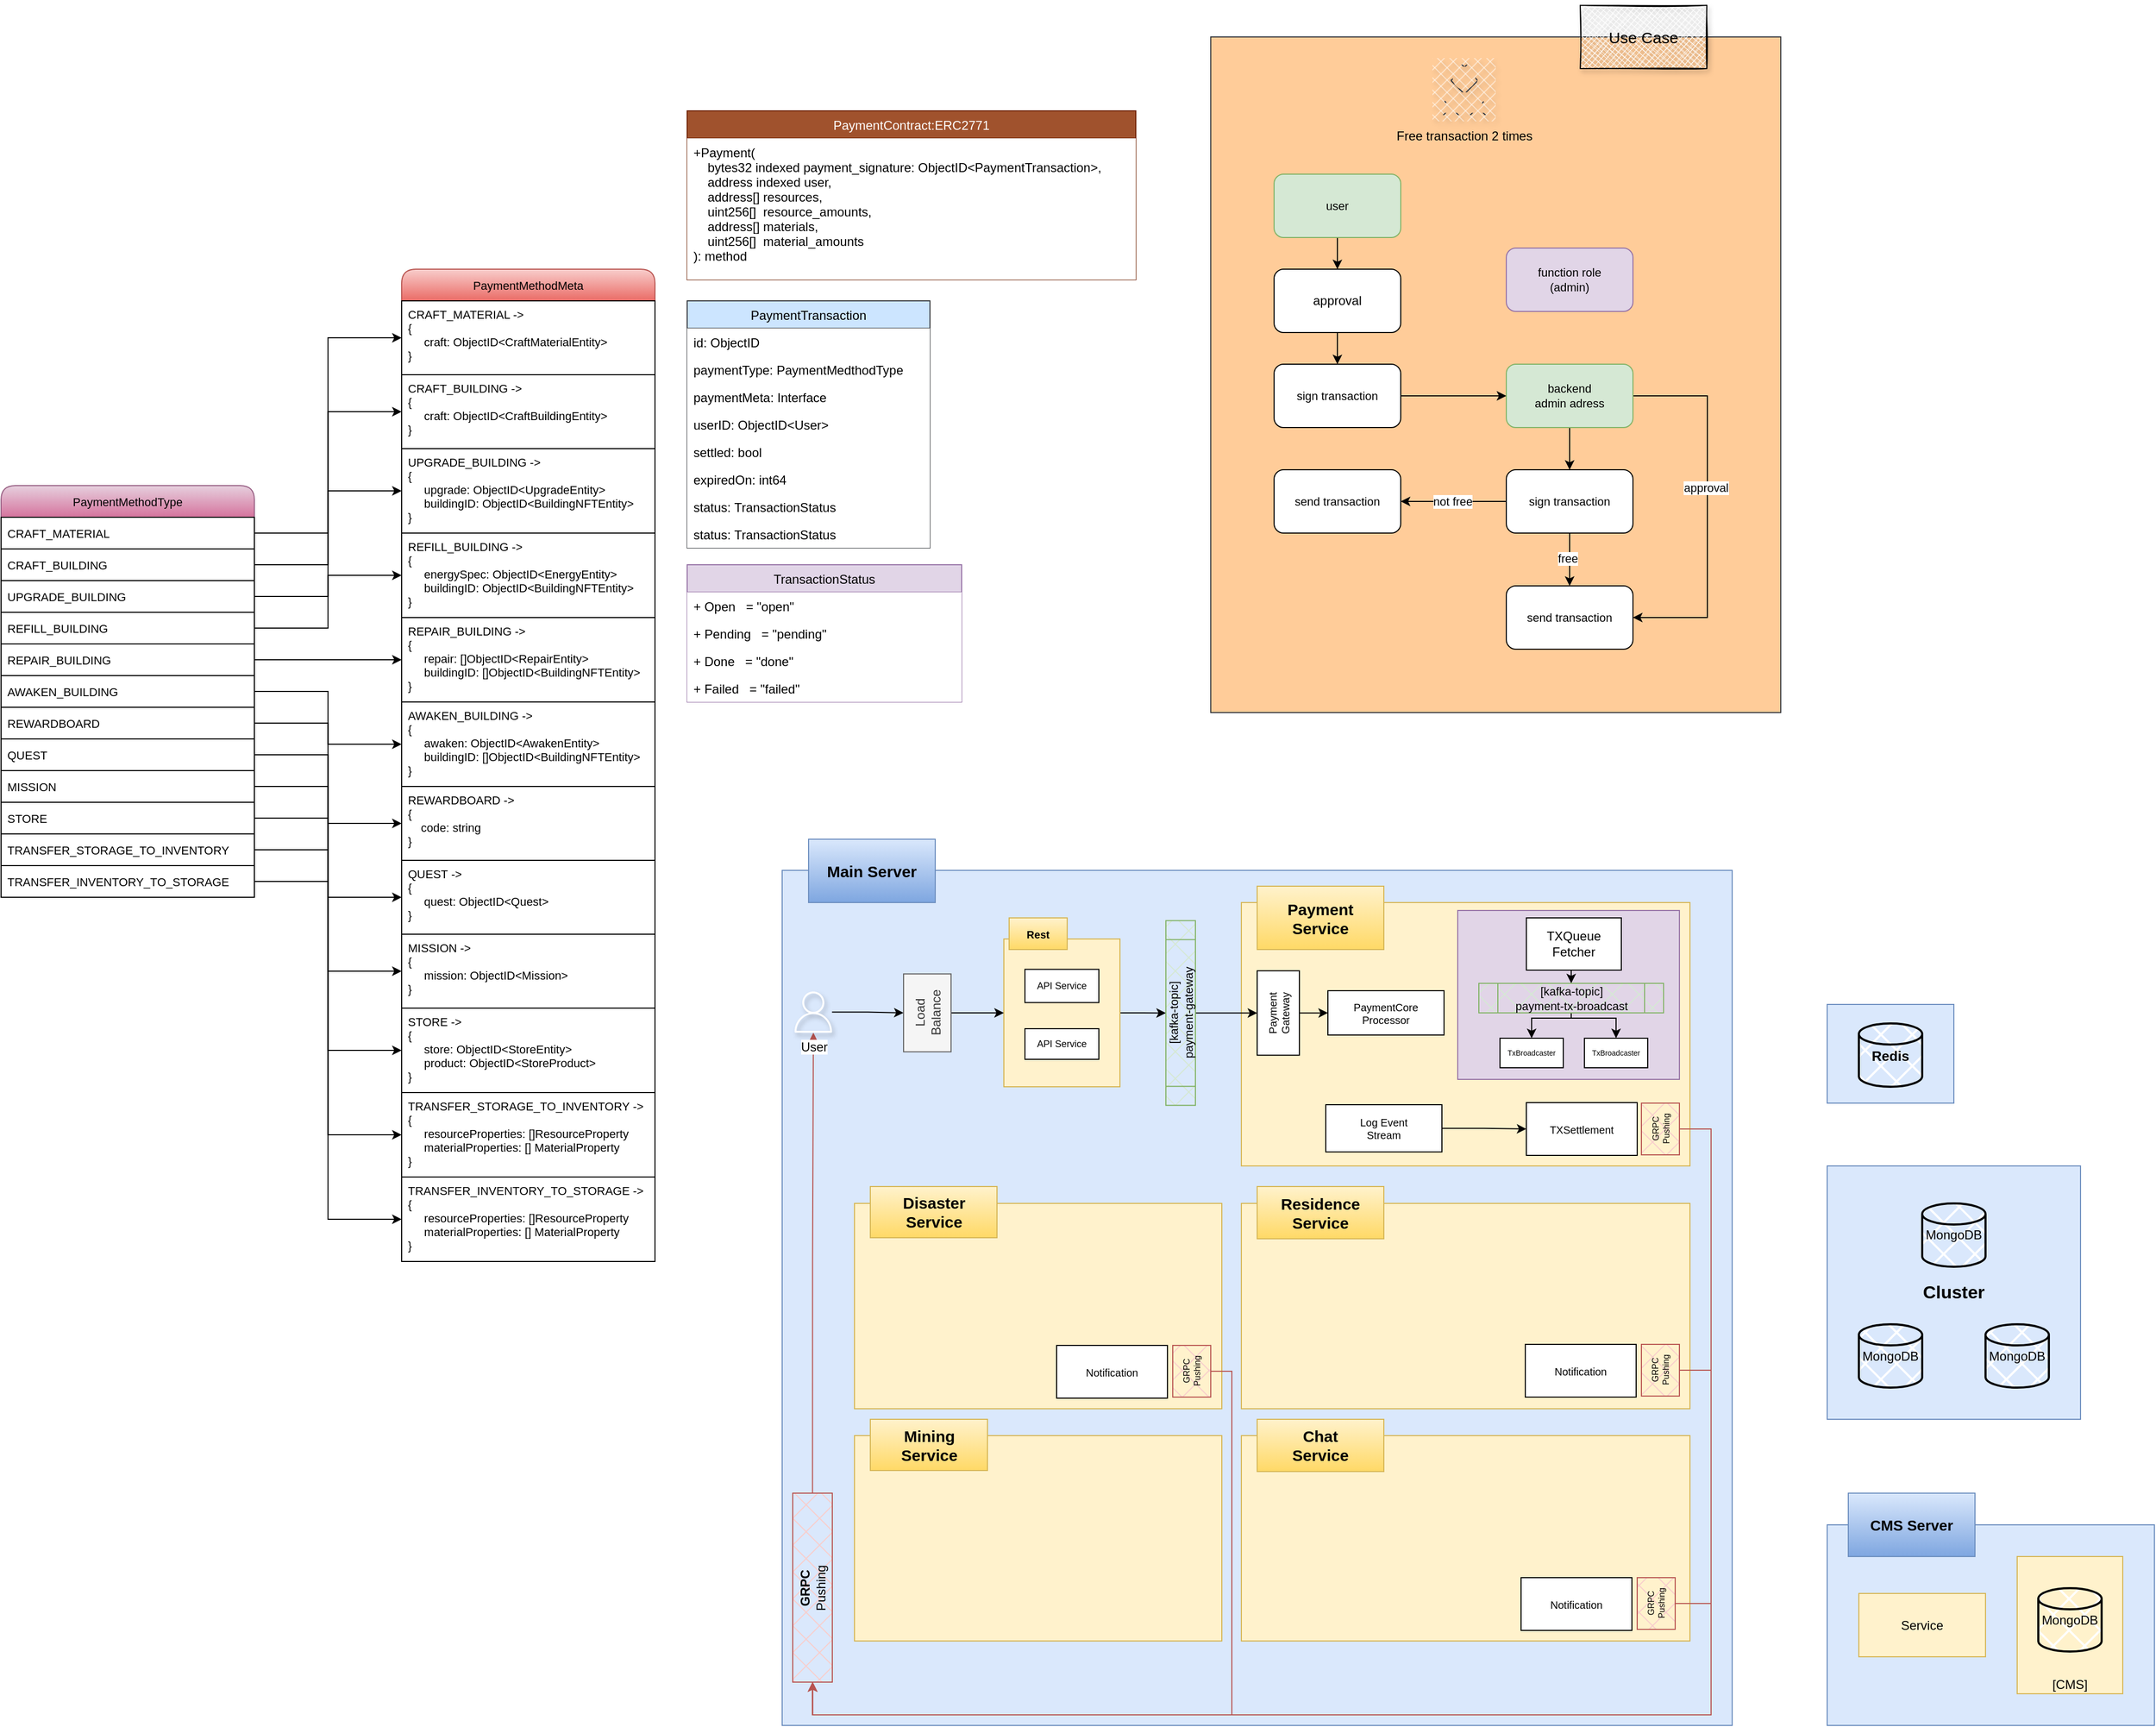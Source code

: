 <mxfile version="17.4.0" type="github">
  <diagram id="ZeNOe9PrIsQSqItN8kcK" name="Page-1">
    <mxGraphModel dx="3483" dy="1955" grid="1" gridSize="10" guides="1" tooltips="1" connect="1" arrows="1" fold="1" page="1" pageScale="1" pageWidth="850" pageHeight="1100" math="0" shadow="0">
      <root>
        <mxCell id="0" />
        <mxCell id="1" parent="0" />
        <mxCell id="3xw77zuxon-itHDHkJrM-62" value="" style="rounded=0;whiteSpace=wrap;html=1;shadow=0;glass=0;sketch=0;fontSize=15;strokeColor=#36393d;fillColor=#ffcc99;" vertex="1" parent="1">
          <mxGeometry x="-424" y="-740" width="540" height="640" as="geometry" />
        </mxCell>
        <mxCell id="Tw8lnkLPAQWM7Mhae2tM-1" value="" style="rounded=0;whiteSpace=wrap;html=1;fillColor=#dae8fc;strokeColor=#6c8ebf;" parent="1" vertex="1">
          <mxGeometry x="-830" y="49.5" width="900" height="810" as="geometry" />
        </mxCell>
        <mxCell id="Tw8lnkLPAQWM7Mhae2tM-3" value="" style="rounded=0;whiteSpace=wrap;html=1;fillColor=#dae8fc;strokeColor=#6c8ebf;" parent="1" vertex="1">
          <mxGeometry x="160" y="176.5" width="120" height="93.5" as="geometry" />
        </mxCell>
        <mxCell id="Tw8lnkLPAQWM7Mhae2tM-4" value="" style="rounded=0;whiteSpace=wrap;html=1;fillColor=#dae8fc;strokeColor=#6c8ebf;" parent="1" vertex="1">
          <mxGeometry x="160" y="669.5" width="310" height="190" as="geometry" />
        </mxCell>
        <mxCell id="Tw8lnkLPAQWM7Mhae2tM-5" value="&lt;br&gt;[CMS]" style="rounded=0;whiteSpace=wrap;html=1;verticalAlign=bottom;fillColor=#fff2cc;strokeColor=#d6b656;" parent="1" vertex="1">
          <mxGeometry x="340" y="699.5" width="100" height="130" as="geometry" />
        </mxCell>
        <mxCell id="Tw8lnkLPAQWM7Mhae2tM-6" value="&lt;b&gt;&lt;font style=&quot;font-size: 17px&quot;&gt;Cluster&lt;/font&gt;&lt;/b&gt;" style="rounded=0;whiteSpace=wrap;html=1;fillColor=#dae8fc;strokeColor=#6c8ebf;" parent="1" vertex="1">
          <mxGeometry x="160" y="329.5" width="240" height="240" as="geometry" />
        </mxCell>
        <mxCell id="Tw8lnkLPAQWM7Mhae2tM-10" value="Main Server" style="rounded=0;whiteSpace=wrap;html=1;fillColor=#dae8fc;gradientColor=#7ea6e0;strokeColor=#6c8ebf;fontStyle=1;fontSize=15;" parent="1" vertex="1">
          <mxGeometry x="-805" y="20" width="120" height="60" as="geometry" />
        </mxCell>
        <mxCell id="Tw8lnkLPAQWM7Mhae2tM-46" style="edgeStyle=orthogonalEdgeStyle;rounded=0;orthogonalLoop=1;jettySize=auto;html=1;entryX=0;entryY=0.5;entryDx=0;entryDy=0;fontSize=11;" parent="1" source="Tw8lnkLPAQWM7Mhae2tM-11" target="Tw8lnkLPAQWM7Mhae2tM-45" edge="1">
          <mxGeometry relative="1" as="geometry" />
        </mxCell>
        <mxCell id="3xw77zuxon-itHDHkJrM-91" style="edgeStyle=orthogonalEdgeStyle;rounded=0;orthogonalLoop=1;jettySize=auto;html=1;exitX=1;exitY=0.5;exitDx=0;exitDy=0;entryX=0.5;entryY=0;entryDx=0;entryDy=0;fontSize=9;" edge="1" parent="1" source="Tw8lnkLPAQWM7Mhae2tM-12" target="3xw77zuxon-itHDHkJrM-90">
          <mxGeometry relative="1" as="geometry" />
        </mxCell>
        <mxCell id="Tw8lnkLPAQWM7Mhae2tM-12" value="" style="rounded=0;whiteSpace=wrap;html=1;fontSize=10;fillColor=#fff2cc;strokeColor=#d6b656;" parent="1" vertex="1">
          <mxGeometry x="-620" y="114.5" width="110" height="140" as="geometry" />
        </mxCell>
        <mxCell id="3xw77zuxon-itHDHkJrM-2" style="edgeStyle=orthogonalEdgeStyle;rounded=0;orthogonalLoop=1;jettySize=auto;html=1;exitX=0.5;exitY=1;exitDx=0;exitDy=0;entryX=0.5;entryY=0;entryDx=0;entryDy=0;" edge="1" parent="1" source="Tw8lnkLPAQWM7Mhae2tM-15" target="3xw77zuxon-itHDHkJrM-1">
          <mxGeometry relative="1" as="geometry" />
        </mxCell>
        <mxCell id="Tw8lnkLPAQWM7Mhae2tM-15" value="user" style="rounded=1;whiteSpace=wrap;html=1;fontSize=11;fillColor=#d5e8d4;strokeColor=#82b366;" parent="1" vertex="1">
          <mxGeometry x="-364" y="-610" width="120" height="60" as="geometry" />
        </mxCell>
        <mxCell id="Tw8lnkLPAQWM7Mhae2tM-37" style="edgeStyle=orthogonalEdgeStyle;rounded=0;orthogonalLoop=1;jettySize=auto;html=1;exitX=0.5;exitY=1;exitDx=0;exitDy=0;fontSize=11;" parent="1" source="Tw8lnkLPAQWM7Mhae2tM-16" target="Tw8lnkLPAQWM7Mhae2tM-34" edge="1">
          <mxGeometry relative="1" as="geometry" />
        </mxCell>
        <mxCell id="3xw77zuxon-itHDHkJrM-7" style="edgeStyle=orthogonalEdgeStyle;rounded=0;orthogonalLoop=1;jettySize=auto;html=1;exitX=1;exitY=0.5;exitDx=0;exitDy=0;entryX=1;entryY=0.5;entryDx=0;entryDy=0;" edge="1" parent="1" source="Tw8lnkLPAQWM7Mhae2tM-16" target="Tw8lnkLPAQWM7Mhae2tM-38">
          <mxGeometry relative="1" as="geometry">
            <Array as="points">
              <mxPoint x="46.5" y="-400" />
              <mxPoint x="46.5" y="-190" />
            </Array>
          </mxGeometry>
        </mxCell>
        <mxCell id="3xw77zuxon-itHDHkJrM-8" value="approval" style="edgeLabel;html=1;align=center;verticalAlign=middle;resizable=0;points=[];" vertex="1" connectable="0" parent="3xw77zuxon-itHDHkJrM-7">
          <mxGeometry x="-0.108" y="-2" relative="1" as="geometry">
            <mxPoint y="1" as="offset" />
          </mxGeometry>
        </mxCell>
        <mxCell id="Tw8lnkLPAQWM7Mhae2tM-16" value="backend&lt;br&gt;admin adress" style="rounded=1;whiteSpace=wrap;html=1;fontSize=11;fillColor=#d5e8d4;strokeColor=#82b366;" parent="1" vertex="1">
          <mxGeometry x="-144" y="-430" width="120" height="60" as="geometry" />
        </mxCell>
        <mxCell id="Tw8lnkLPAQWM7Mhae2tM-18" value="PaymentMethodType" style="swimlane;fontStyle=0;childLayout=stackLayout;horizontal=1;startSize=30;horizontalStack=0;resizeParent=1;resizeParentMax=0;resizeLast=0;collapsible=1;marginBottom=0;fontSize=11;glass=0;strokeColor=#996185;swimlaneLine=0;rounded=1;shadow=0;sketch=0;fillColor=#e6d0de;gradientColor=#d5739d;" parent="1" vertex="1">
          <mxGeometry x="-1570" y="-315" width="240" height="390" as="geometry" />
        </mxCell>
        <mxCell id="Tw8lnkLPAQWM7Mhae2tM-19" value="CRAFT_MATERIAL" style="text;strokeColor=default;fillColor=default;align=left;verticalAlign=middle;spacingLeft=4;spacingRight=4;overflow=hidden;points=[[0,0.5],[1,0.5]];portConstraint=eastwest;rotatable=0;fontSize=11;perimeterSpacing=0;glass=0;rounded=0;shadow=0;gradientColor=none;sketch=0;" parent="Tw8lnkLPAQWM7Mhae2tM-18" vertex="1">
          <mxGeometry y="30" width="240" height="30" as="geometry" />
        </mxCell>
        <mxCell id="Tw8lnkLPAQWM7Mhae2tM-25" value="CRAFT_BUILDING" style="text;strokeColor=default;fillColor=default;align=left;verticalAlign=middle;spacingLeft=4;spacingRight=4;overflow=hidden;points=[[0,0.5],[1,0.5]];portConstraint=eastwest;rotatable=0;fontSize=11;" parent="Tw8lnkLPAQWM7Mhae2tM-18" vertex="1">
          <mxGeometry y="60" width="240" height="30" as="geometry" />
        </mxCell>
        <mxCell id="Tw8lnkLPAQWM7Mhae2tM-20" value="UPGRADE_BUILDING" style="text;strokeColor=default;fillColor=default;align=left;verticalAlign=middle;spacingLeft=4;spacingRight=4;overflow=hidden;points=[[0,0.5],[1,0.5]];portConstraint=eastwest;rotatable=0;fontSize=11;" parent="Tw8lnkLPAQWM7Mhae2tM-18" vertex="1">
          <mxGeometry y="90" width="240" height="30" as="geometry" />
        </mxCell>
        <mxCell id="Tw8lnkLPAQWM7Mhae2tM-22" value="REFILL_BUILDING" style="text;strokeColor=default;fillColor=default;align=left;verticalAlign=middle;spacingLeft=4;spacingRight=4;overflow=hidden;points=[[0,0.5],[1,0.5]];portConstraint=eastwest;rotatable=0;fontSize=11;" parent="Tw8lnkLPAQWM7Mhae2tM-18" vertex="1">
          <mxGeometry y="120" width="240" height="30" as="geometry" />
        </mxCell>
        <mxCell id="Tw8lnkLPAQWM7Mhae2tM-23" value="REPAIR_BUILDING" style="text;strokeColor=default;fillColor=default;align=left;verticalAlign=middle;spacingLeft=4;spacingRight=4;overflow=hidden;points=[[0,0.5],[1,0.5]];portConstraint=eastwest;rotatable=0;fontSize=11;" parent="Tw8lnkLPAQWM7Mhae2tM-18" vertex="1">
          <mxGeometry y="150" width="240" height="30" as="geometry" />
        </mxCell>
        <mxCell id="Tw8lnkLPAQWM7Mhae2tM-31" value="AWAKEN_BUILDING" style="text;strokeColor=default;fillColor=default;align=left;verticalAlign=middle;spacingLeft=4;spacingRight=4;overflow=hidden;points=[[0,0.5],[1,0.5]];portConstraint=eastwest;rotatable=0;fontSize=11;" parent="Tw8lnkLPAQWM7Mhae2tM-18" vertex="1">
          <mxGeometry y="180" width="240" height="30" as="geometry" />
        </mxCell>
        <mxCell id="Tw8lnkLPAQWM7Mhae2tM-30" value="REWARDBOARD" style="text;strokeColor=default;fillColor=default;align=left;verticalAlign=middle;spacingLeft=4;spacingRight=4;overflow=hidden;points=[[0,0.5],[1,0.5]];portConstraint=eastwest;rotatable=0;fontSize=11;" parent="Tw8lnkLPAQWM7Mhae2tM-18" vertex="1">
          <mxGeometry y="210" width="240" height="30" as="geometry" />
        </mxCell>
        <mxCell id="Tw8lnkLPAQWM7Mhae2tM-26" value="QUEST" style="text;strokeColor=default;fillColor=default;align=left;verticalAlign=middle;spacingLeft=4;spacingRight=4;overflow=hidden;points=[[0,0.5],[1,0.5]];portConstraint=eastwest;rotatable=0;fontSize=11;" parent="Tw8lnkLPAQWM7Mhae2tM-18" vertex="1">
          <mxGeometry y="240" width="240" height="30" as="geometry" />
        </mxCell>
        <mxCell id="Tw8lnkLPAQWM7Mhae2tM-27" value="MISSION" style="text;strokeColor=default;fillColor=default;align=left;verticalAlign=middle;spacingLeft=4;spacingRight=4;overflow=hidden;points=[[0,0.5],[1,0.5]];portConstraint=eastwest;rotatable=0;fontSize=11;" parent="Tw8lnkLPAQWM7Mhae2tM-18" vertex="1">
          <mxGeometry y="270" width="240" height="30" as="geometry" />
        </mxCell>
        <mxCell id="Tw8lnkLPAQWM7Mhae2tM-28" value="STORE" style="text;strokeColor=default;fillColor=default;align=left;verticalAlign=middle;spacingLeft=4;spacingRight=4;overflow=hidden;points=[[0,0.5],[1,0.5]];portConstraint=eastwest;rotatable=0;fontSize=11;" parent="Tw8lnkLPAQWM7Mhae2tM-18" vertex="1">
          <mxGeometry y="300" width="240" height="30" as="geometry" />
        </mxCell>
        <mxCell id="Tw8lnkLPAQWM7Mhae2tM-32" value="TRANSFER_STORAGE_TO_INVENTORY" style="text;strokeColor=default;fillColor=default;align=left;verticalAlign=middle;spacingLeft=4;spacingRight=4;overflow=hidden;points=[[0,0.5],[1,0.5]];portConstraint=eastwest;rotatable=0;fontSize=11;" parent="Tw8lnkLPAQWM7Mhae2tM-18" vertex="1">
          <mxGeometry y="330" width="240" height="30" as="geometry" />
        </mxCell>
        <mxCell id="3xw77zuxon-itHDHkJrM-9" value="TRANSFER_INVENTORY_TO_STORAGE" style="text;strokeColor=default;fillColor=default;align=left;verticalAlign=middle;spacingLeft=4;spacingRight=4;overflow=hidden;points=[[0,0.5],[1,0.5]];portConstraint=eastwest;rotatable=0;fontSize=11;" vertex="1" parent="Tw8lnkLPAQWM7Mhae2tM-18">
          <mxGeometry y="360" width="240" height="30" as="geometry" />
        </mxCell>
        <mxCell id="Tw8lnkLPAQWM7Mhae2tM-36" style="edgeStyle=orthogonalEdgeStyle;rounded=0;orthogonalLoop=1;jettySize=auto;html=1;exitX=0;exitY=0.5;exitDx=0;exitDy=0;fontSize=11;" parent="1" source="Tw8lnkLPAQWM7Mhae2tM-34" target="Tw8lnkLPAQWM7Mhae2tM-35" edge="1">
          <mxGeometry relative="1" as="geometry" />
        </mxCell>
        <mxCell id="Tw8lnkLPAQWM7Mhae2tM-42" value="not free" style="edgeLabel;html=1;align=center;verticalAlign=middle;resizable=0;points=[];fontSize=11;" parent="Tw8lnkLPAQWM7Mhae2tM-36" vertex="1" connectable="0">
          <mxGeometry x="0.02" relative="1" as="geometry">
            <mxPoint as="offset" />
          </mxGeometry>
        </mxCell>
        <mxCell id="Tw8lnkLPAQWM7Mhae2tM-39" style="edgeStyle=orthogonalEdgeStyle;rounded=0;orthogonalLoop=1;jettySize=auto;html=1;exitX=0.5;exitY=1;exitDx=0;exitDy=0;entryX=0.5;entryY=0;entryDx=0;entryDy=0;fontSize=11;" parent="1" source="Tw8lnkLPAQWM7Mhae2tM-34" target="Tw8lnkLPAQWM7Mhae2tM-38" edge="1">
          <mxGeometry relative="1" as="geometry" />
        </mxCell>
        <mxCell id="Tw8lnkLPAQWM7Mhae2tM-41" value="free" style="edgeLabel;html=1;align=center;verticalAlign=middle;resizable=0;points=[];fontSize=11;" parent="Tw8lnkLPAQWM7Mhae2tM-39" vertex="1" connectable="0">
          <mxGeometry x="-0.042" y="-2" relative="1" as="geometry">
            <mxPoint as="offset" />
          </mxGeometry>
        </mxCell>
        <mxCell id="Tw8lnkLPAQWM7Mhae2tM-34" value="sign transaction" style="rounded=1;whiteSpace=wrap;html=1;fontSize=11;" parent="1" vertex="1">
          <mxGeometry x="-144" y="-330" width="120" height="60" as="geometry" />
        </mxCell>
        <mxCell id="Tw8lnkLPAQWM7Mhae2tM-35" value="send transaction" style="rounded=1;whiteSpace=wrap;html=1;fontSize=11;" parent="1" vertex="1">
          <mxGeometry x="-364" y="-330" width="120" height="60" as="geometry" />
        </mxCell>
        <mxCell id="Tw8lnkLPAQWM7Mhae2tM-38" value="send transaction" style="rounded=1;whiteSpace=wrap;html=1;fontSize=11;" parent="1" vertex="1">
          <mxGeometry x="-144" y="-220" width="120" height="60" as="geometry" />
        </mxCell>
        <mxCell id="Tw8lnkLPAQWM7Mhae2tM-40" value="function role&lt;br&gt;(admin)" style="rounded=1;whiteSpace=wrap;html=1;fontSize=11;fillColor=#e1d5e7;strokeColor=#9673a6;" parent="1" vertex="1">
          <mxGeometry x="-144" y="-540" width="120" height="60" as="geometry" />
        </mxCell>
        <mxCell id="Tw8lnkLPAQWM7Mhae2tM-44" value="API Service" style="rounded=0;whiteSpace=wrap;html=1;fontSize=9;" parent="1" vertex="1">
          <mxGeometry x="-600" y="199.5" width="70" height="29" as="geometry" />
        </mxCell>
        <mxCell id="3xw77zuxon-itHDHkJrM-88" style="edgeStyle=orthogonalEdgeStyle;rounded=0;orthogonalLoop=1;jettySize=auto;html=1;exitX=1;exitY=0.5;exitDx=0;exitDy=0;entryX=0;entryY=0.5;entryDx=0;entryDy=0;fontSize=9;" edge="1" parent="1" source="Tw8lnkLPAQWM7Mhae2tM-45" target="Tw8lnkLPAQWM7Mhae2tM-12">
          <mxGeometry relative="1" as="geometry" />
        </mxCell>
        <mxCell id="Tw8lnkLPAQWM7Mhae2tM-45" value="Load Balance" style="rounded=0;whiteSpace=wrap;html=1;horizontal=0;fillColor=#f5f5f5;fontColor=#333333;strokeColor=#666666;" parent="1" vertex="1">
          <mxGeometry x="-715" y="147.63" width="45" height="73.75" as="geometry" />
        </mxCell>
        <mxCell id="Tw8lnkLPAQWM7Mhae2tM-70" value="PaymentTransaction" style="swimlane;fontStyle=0;childLayout=stackLayout;horizontal=1;startSize=26;fillColor=#cce5ff;horizontalStack=0;resizeParent=1;resizeParentMax=0;resizeLast=0;collapsible=1;marginBottom=0;strokeColor=#36393d;" parent="1" vertex="1">
          <mxGeometry x="-920" y="-490" width="230" height="234" as="geometry" />
        </mxCell>
        <mxCell id="Tw8lnkLPAQWM7Mhae2tM-71" value="id: ObjectID" style="text;strokeColor=none;spacingLeft=4;spacingRight=4;overflow=hidden;rotatable=0;points=[[0,0.5],[1,0.5]];portConstraint=eastwest;fillColor=#ffffff;" parent="Tw8lnkLPAQWM7Mhae2tM-70" vertex="1">
          <mxGeometry y="26" width="230" height="26" as="geometry" />
        </mxCell>
        <mxCell id="Tw8lnkLPAQWM7Mhae2tM-72" value="paymentType: PaymentMedthodType" style="text;align=left;verticalAlign=top;spacingLeft=4;spacingRight=4;overflow=hidden;rotatable=0;points=[[0,0.5],[1,0.5]];portConstraint=eastwest;fillColor=#ffffff;" parent="Tw8lnkLPAQWM7Mhae2tM-70" vertex="1">
          <mxGeometry y="52" width="230" height="26" as="geometry" />
        </mxCell>
        <mxCell id="3xw77zuxon-itHDHkJrM-52" value="paymentMeta: Interface" style="text;strokeColor=none;spacingLeft=4;spacingRight=4;overflow=hidden;rotatable=0;points=[[0,0.5],[1,0.5]];portConstraint=eastwest;fillColor=#ffffff;" vertex="1" parent="Tw8lnkLPAQWM7Mhae2tM-70">
          <mxGeometry y="78" width="230" height="26" as="geometry" />
        </mxCell>
        <mxCell id="3xw77zuxon-itHDHkJrM-53" value="userID: ObjectID&lt;User&gt;" style="text;strokeColor=none;spacingLeft=4;spacingRight=4;overflow=hidden;rotatable=0;points=[[0,0.5],[1,0.5]];portConstraint=eastwest;fillColor=#ffffff;" vertex="1" parent="Tw8lnkLPAQWM7Mhae2tM-70">
          <mxGeometry y="104" width="230" height="26" as="geometry" />
        </mxCell>
        <mxCell id="3xw77zuxon-itHDHkJrM-54" value="settled: bool" style="text;strokeColor=none;spacingLeft=4;spacingRight=4;overflow=hidden;rotatable=0;points=[[0,0.5],[1,0.5]];portConstraint=eastwest;fillColor=#ffffff;" vertex="1" parent="Tw8lnkLPAQWM7Mhae2tM-70">
          <mxGeometry y="130" width="230" height="26" as="geometry" />
        </mxCell>
        <mxCell id="3xw77zuxon-itHDHkJrM-55" value="expiredOn: int64" style="text;strokeColor=none;spacingLeft=4;spacingRight=4;overflow=hidden;rotatable=0;points=[[0,0.5],[1,0.5]];portConstraint=eastwest;fillColor=#ffffff;" vertex="1" parent="Tw8lnkLPAQWM7Mhae2tM-70">
          <mxGeometry y="156" width="230" height="26" as="geometry" />
        </mxCell>
        <mxCell id="3xw77zuxon-itHDHkJrM-56" value="status: TransactionStatus" style="text;strokeColor=none;spacingLeft=4;spacingRight=4;overflow=hidden;rotatable=0;points=[[0,0.5],[1,0.5]];portConstraint=eastwest;fillColor=#ffffff;" vertex="1" parent="Tw8lnkLPAQWM7Mhae2tM-70">
          <mxGeometry y="182" width="230" height="26" as="geometry" />
        </mxCell>
        <mxCell id="3xw77zuxon-itHDHkJrM-81" value="status: TransactionStatus" style="text;strokeColor=none;spacingLeft=4;spacingRight=4;overflow=hidden;rotatable=0;points=[[0,0.5],[1,0.5]];portConstraint=eastwest;fillColor=#ffffff;" vertex="1" parent="Tw8lnkLPAQWM7Mhae2tM-70">
          <mxGeometry y="208" width="230" height="26" as="geometry" />
        </mxCell>
        <mxCell id="Tw8lnkLPAQWM7Mhae2tM-82" value="" style="rounded=0;whiteSpace=wrap;html=1;fontSize=11;fillColor=#fff2cc;strokeColor=#d6b656;" parent="1" vertex="1">
          <mxGeometry x="-395" y="80" width="425" height="249.5" as="geometry" />
        </mxCell>
        <mxCell id="3xw77zuxon-itHDHkJrM-4" style="edgeStyle=orthogonalEdgeStyle;rounded=0;orthogonalLoop=1;jettySize=auto;html=1;exitX=0.5;exitY=1;exitDx=0;exitDy=0;" edge="1" parent="1" source="3xw77zuxon-itHDHkJrM-1" target="3xw77zuxon-itHDHkJrM-3">
          <mxGeometry relative="1" as="geometry" />
        </mxCell>
        <mxCell id="3xw77zuxon-itHDHkJrM-1" value="approval" style="rounded=1;whiteSpace=wrap;html=1;" vertex="1" parent="1">
          <mxGeometry x="-364" y="-520" width="120" height="60" as="geometry" />
        </mxCell>
        <mxCell id="3xw77zuxon-itHDHkJrM-5" style="edgeStyle=orthogonalEdgeStyle;rounded=0;orthogonalLoop=1;jettySize=auto;html=1;exitX=1;exitY=0.5;exitDx=0;exitDy=0;" edge="1" parent="1" source="3xw77zuxon-itHDHkJrM-3" target="Tw8lnkLPAQWM7Mhae2tM-16">
          <mxGeometry relative="1" as="geometry" />
        </mxCell>
        <mxCell id="3xw77zuxon-itHDHkJrM-3" value="sign transaction" style="rounded=1;whiteSpace=wrap;html=1;fontSize=11;" vertex="1" parent="1">
          <mxGeometry x="-364" y="-430" width="120" height="60" as="geometry" />
        </mxCell>
        <mxCell id="3xw77zuxon-itHDHkJrM-10" value="PaymentMethodMeta" style="swimlane;fontStyle=0;childLayout=stackLayout;horizontal=1;startSize=30;horizontalStack=0;resizeParent=1;resizeParentMax=0;resizeLast=0;collapsible=1;marginBottom=0;fontSize=11;glass=0;strokeColor=#b85450;swimlaneLine=0;rounded=1;shadow=0;sketch=0;fillColor=#f8cecc;gradientColor=#ea6b66;" vertex="1" parent="1">
          <mxGeometry x="-1190.5" y="-520" width="240" height="940" as="geometry" />
        </mxCell>
        <mxCell id="3xw77zuxon-itHDHkJrM-11" value="CRAFT_MATERIAL -&gt; &#xa;{&#xa;     craft: ObjectID&lt;CraftMaterialEntity&gt;&#xa;}" style="text;strokeColor=default;fillColor=default;align=left;verticalAlign=top;spacingLeft=4;spacingRight=4;overflow=hidden;points=[[0,0.5],[1,0.5]];portConstraint=eastwest;rotatable=0;fontSize=11;perimeterSpacing=0;glass=0;rounded=0;shadow=0;gradientColor=none;sketch=0;" vertex="1" parent="3xw77zuxon-itHDHkJrM-10">
          <mxGeometry y="30" width="240" height="70" as="geometry" />
        </mxCell>
        <mxCell id="3xw77zuxon-itHDHkJrM-23" value="CRAFT_BUILDING -&gt; &#xa;{&#xa;     craft: ObjectID&lt;CraftBuildingEntity&gt;&#xa;}" style="text;strokeColor=default;fillColor=default;align=left;verticalAlign=top;spacingLeft=4;spacingRight=4;overflow=hidden;points=[[0,0.5],[1,0.5]];portConstraint=eastwest;rotatable=0;fontSize=11;perimeterSpacing=0;glass=0;rounded=0;shadow=0;gradientColor=none;sketch=0;" vertex="1" parent="3xw77zuxon-itHDHkJrM-10">
          <mxGeometry y="100" width="240" height="70" as="geometry" />
        </mxCell>
        <mxCell id="3xw77zuxon-itHDHkJrM-24" value="UPGRADE_BUILDING -&gt; &#xa;{&#xa;     upgrade: ObjectID&lt;UpgradeEntity&gt;&#xa;     buildingID: ObjectID&lt;BuildingNFTEntity&gt;&#xa;}" style="text;strokeColor=default;fillColor=default;align=left;verticalAlign=top;spacingLeft=4;spacingRight=4;overflow=hidden;points=[[0,0.5],[1,0.5]];portConstraint=eastwest;rotatable=0;fontSize=11;perimeterSpacing=0;glass=0;rounded=0;shadow=0;gradientColor=none;sketch=0;" vertex="1" parent="3xw77zuxon-itHDHkJrM-10">
          <mxGeometry y="170" width="240" height="80" as="geometry" />
        </mxCell>
        <mxCell id="3xw77zuxon-itHDHkJrM-25" value="REFILL_BUILDING -&gt; &#xa;{&#xa;     energySpec: ObjectID&lt;EnergyEntity&gt;&#xa;     buildingID: ObjectID&lt;BuildingNFTEntity&gt;&#xa;}" style="text;strokeColor=default;fillColor=default;align=left;verticalAlign=top;spacingLeft=4;spacingRight=4;overflow=hidden;points=[[0,0.5],[1,0.5]];portConstraint=eastwest;rotatable=0;fontSize=11;perimeterSpacing=0;glass=0;rounded=0;shadow=0;gradientColor=none;sketch=0;" vertex="1" parent="3xw77zuxon-itHDHkJrM-10">
          <mxGeometry y="250" width="240" height="80" as="geometry" />
        </mxCell>
        <mxCell id="3xw77zuxon-itHDHkJrM-32" value="REPAIR_BUILDING -&gt; &#xa;{&#xa;     repair: []ObjectID&lt;RepairEntity&gt;&#xa;     buildingID: []ObjectID&lt;BuildingNFTEntity&gt;&#xa;}" style="text;strokeColor=default;fillColor=default;align=left;verticalAlign=top;spacingLeft=4;spacingRight=4;overflow=hidden;points=[[0,0.5],[1,0.5]];portConstraint=eastwest;rotatable=0;fontSize=11;perimeterSpacing=0;glass=0;rounded=0;shadow=0;gradientColor=none;sketch=0;" vertex="1" parent="3xw77zuxon-itHDHkJrM-10">
          <mxGeometry y="330" width="240" height="80" as="geometry" />
        </mxCell>
        <mxCell id="3xw77zuxon-itHDHkJrM-33" value="AWAKEN_BUILDING -&gt; &#xa;{&#xa;     awaken: ObjectID&lt;AwakenEntity&gt;&#xa;     buildingID: []ObjectID&lt;BuildingNFTEntity&gt;&#xa;}" style="text;strokeColor=default;fillColor=default;align=left;verticalAlign=top;spacingLeft=4;spacingRight=4;overflow=hidden;points=[[0,0.5],[1,0.5]];portConstraint=eastwest;rotatable=0;fontSize=11;perimeterSpacing=0;glass=0;rounded=0;shadow=0;gradientColor=none;sketch=0;" vertex="1" parent="3xw77zuxon-itHDHkJrM-10">
          <mxGeometry y="410" width="240" height="80" as="geometry" />
        </mxCell>
        <mxCell id="3xw77zuxon-itHDHkJrM-34" value="REWARDBOARD -&gt; &#xa;{&#xa;    code: string&#xa;}" style="text;strokeColor=default;fillColor=default;align=left;verticalAlign=top;spacingLeft=4;spacingRight=4;overflow=hidden;points=[[0,0.5],[1,0.5]];portConstraint=eastwest;rotatable=0;fontSize=11;perimeterSpacing=0;glass=0;rounded=0;shadow=0;gradientColor=none;sketch=0;" vertex="1" parent="3xw77zuxon-itHDHkJrM-10">
          <mxGeometry y="490" width="240" height="70" as="geometry" />
        </mxCell>
        <mxCell id="3xw77zuxon-itHDHkJrM-35" value="QUEST -&gt; &#xa;{&#xa;     quest: ObjectID&lt;Quest&gt;&#xa;}" style="text;strokeColor=default;fillColor=default;align=left;verticalAlign=top;spacingLeft=4;spacingRight=4;overflow=hidden;points=[[0,0.5],[1,0.5]];portConstraint=eastwest;rotatable=0;fontSize=11;perimeterSpacing=0;glass=0;rounded=0;shadow=0;gradientColor=none;sketch=0;" vertex="1" parent="3xw77zuxon-itHDHkJrM-10">
          <mxGeometry y="560" width="240" height="70" as="geometry" />
        </mxCell>
        <mxCell id="3xw77zuxon-itHDHkJrM-36" value="MISSION -&gt; &#xa;{&#xa;     mission: ObjectID&lt;Mission&gt;&#xa;}" style="text;strokeColor=default;fillColor=default;align=left;verticalAlign=top;spacingLeft=4;spacingRight=4;overflow=hidden;points=[[0,0.5],[1,0.5]];portConstraint=eastwest;rotatable=0;fontSize=11;perimeterSpacing=0;glass=0;rounded=0;shadow=0;gradientColor=none;sketch=0;" vertex="1" parent="3xw77zuxon-itHDHkJrM-10">
          <mxGeometry y="630" width="240" height="70" as="geometry" />
        </mxCell>
        <mxCell id="3xw77zuxon-itHDHkJrM-37" value="STORE -&gt; &#xa;{&#xa;     store: ObjectID&lt;StoreEntity&gt;&#xa;     product: ObjectID&lt;StoreProduct&gt;&#xa;}" style="text;strokeColor=default;fillColor=default;align=left;verticalAlign=top;spacingLeft=4;spacingRight=4;overflow=hidden;points=[[0,0.5],[1,0.5]];portConstraint=eastwest;rotatable=0;fontSize=11;perimeterSpacing=0;glass=0;rounded=0;shadow=0;gradientColor=none;sketch=0;" vertex="1" parent="3xw77zuxon-itHDHkJrM-10">
          <mxGeometry y="700" width="240" height="80" as="geometry" />
        </mxCell>
        <mxCell id="3xw77zuxon-itHDHkJrM-38" value="TRANSFER_STORAGE_TO_INVENTORY -&gt; &#xa;{&#xa;     resourceProperties: []ResourceProperty&#xa;     materialProperties: [] MaterialProperty&#xa;}" style="text;strokeColor=default;fillColor=default;align=left;verticalAlign=top;spacingLeft=4;spacingRight=4;overflow=hidden;points=[[0,0.5],[1,0.5]];portConstraint=eastwest;rotatable=0;fontSize=11;perimeterSpacing=0;glass=0;rounded=0;shadow=0;gradientColor=none;sketch=0;" vertex="1" parent="3xw77zuxon-itHDHkJrM-10">
          <mxGeometry y="780" width="240" height="80" as="geometry" />
        </mxCell>
        <mxCell id="3xw77zuxon-itHDHkJrM-39" value="TRANSFER_INVENTORY_TO_STORAGE -&gt; &#xa;{&#xa;     resourceProperties: []ResourceProperty&#xa;     materialProperties: [] MaterialProperty&#xa;}" style="text;strokeColor=default;fillColor=default;align=left;verticalAlign=top;spacingLeft=4;spacingRight=4;overflow=hidden;points=[[0,0.5],[1,0.5]];portConstraint=eastwest;rotatable=0;fontSize=11;perimeterSpacing=0;glass=0;rounded=0;shadow=0;gradientColor=none;sketch=0;" vertex="1" parent="3xw77zuxon-itHDHkJrM-10">
          <mxGeometry y="860" width="240" height="80" as="geometry" />
        </mxCell>
        <mxCell id="3xw77zuxon-itHDHkJrM-40" style="edgeStyle=orthogonalEdgeStyle;rounded=0;orthogonalLoop=1;jettySize=auto;html=1;exitX=1;exitY=0.5;exitDx=0;exitDy=0;" edge="1" parent="1" source="Tw8lnkLPAQWM7Mhae2tM-19" target="3xw77zuxon-itHDHkJrM-11">
          <mxGeometry relative="1" as="geometry" />
        </mxCell>
        <mxCell id="3xw77zuxon-itHDHkJrM-41" style="edgeStyle=orthogonalEdgeStyle;rounded=0;orthogonalLoop=1;jettySize=auto;html=1;exitX=1;exitY=0.5;exitDx=0;exitDy=0;" edge="1" parent="1" source="Tw8lnkLPAQWM7Mhae2tM-25" target="3xw77zuxon-itHDHkJrM-23">
          <mxGeometry relative="1" as="geometry" />
        </mxCell>
        <mxCell id="3xw77zuxon-itHDHkJrM-42" style="edgeStyle=orthogonalEdgeStyle;rounded=0;orthogonalLoop=1;jettySize=auto;html=1;exitX=1;exitY=0.5;exitDx=0;exitDy=0;" edge="1" parent="1" source="Tw8lnkLPAQWM7Mhae2tM-20" target="3xw77zuxon-itHDHkJrM-24">
          <mxGeometry relative="1" as="geometry" />
        </mxCell>
        <mxCell id="3xw77zuxon-itHDHkJrM-43" style="edgeStyle=orthogonalEdgeStyle;rounded=0;orthogonalLoop=1;jettySize=auto;html=1;exitX=1;exitY=0.5;exitDx=0;exitDy=0;" edge="1" parent="1" source="Tw8lnkLPAQWM7Mhae2tM-22" target="3xw77zuxon-itHDHkJrM-25">
          <mxGeometry relative="1" as="geometry" />
        </mxCell>
        <mxCell id="3xw77zuxon-itHDHkJrM-44" style="edgeStyle=orthogonalEdgeStyle;rounded=0;orthogonalLoop=1;jettySize=auto;html=1;exitX=1;exitY=0.5;exitDx=0;exitDy=0;" edge="1" parent="1" source="Tw8lnkLPAQWM7Mhae2tM-23" target="3xw77zuxon-itHDHkJrM-32">
          <mxGeometry relative="1" as="geometry" />
        </mxCell>
        <mxCell id="3xw77zuxon-itHDHkJrM-45" style="edgeStyle=orthogonalEdgeStyle;rounded=0;orthogonalLoop=1;jettySize=auto;html=1;exitX=1;exitY=0.5;exitDx=0;exitDy=0;" edge="1" parent="1" source="Tw8lnkLPAQWM7Mhae2tM-31" target="3xw77zuxon-itHDHkJrM-33">
          <mxGeometry relative="1" as="geometry" />
        </mxCell>
        <mxCell id="3xw77zuxon-itHDHkJrM-46" style="edgeStyle=orthogonalEdgeStyle;rounded=0;orthogonalLoop=1;jettySize=auto;html=1;exitX=1;exitY=0.5;exitDx=0;exitDy=0;" edge="1" parent="1" source="Tw8lnkLPAQWM7Mhae2tM-30" target="3xw77zuxon-itHDHkJrM-34">
          <mxGeometry relative="1" as="geometry" />
        </mxCell>
        <mxCell id="3xw77zuxon-itHDHkJrM-47" style="edgeStyle=orthogonalEdgeStyle;rounded=0;orthogonalLoop=1;jettySize=auto;html=1;exitX=1;exitY=0.5;exitDx=0;exitDy=0;" edge="1" parent="1" source="Tw8lnkLPAQWM7Mhae2tM-26" target="3xw77zuxon-itHDHkJrM-35">
          <mxGeometry relative="1" as="geometry" />
        </mxCell>
        <mxCell id="3xw77zuxon-itHDHkJrM-48" style="edgeStyle=orthogonalEdgeStyle;rounded=0;orthogonalLoop=1;jettySize=auto;html=1;exitX=1;exitY=0.5;exitDx=0;exitDy=0;" edge="1" parent="1" source="Tw8lnkLPAQWM7Mhae2tM-27" target="3xw77zuxon-itHDHkJrM-36">
          <mxGeometry relative="1" as="geometry" />
        </mxCell>
        <mxCell id="3xw77zuxon-itHDHkJrM-49" style="edgeStyle=orthogonalEdgeStyle;rounded=0;orthogonalLoop=1;jettySize=auto;html=1;exitX=1;exitY=0.5;exitDx=0;exitDy=0;" edge="1" parent="1" source="Tw8lnkLPAQWM7Mhae2tM-28" target="3xw77zuxon-itHDHkJrM-37">
          <mxGeometry relative="1" as="geometry" />
        </mxCell>
        <mxCell id="3xw77zuxon-itHDHkJrM-50" style="edgeStyle=orthogonalEdgeStyle;rounded=0;orthogonalLoop=1;jettySize=auto;html=1;exitX=1;exitY=0.5;exitDx=0;exitDy=0;" edge="1" parent="1" source="Tw8lnkLPAQWM7Mhae2tM-32" target="3xw77zuxon-itHDHkJrM-38">
          <mxGeometry relative="1" as="geometry" />
        </mxCell>
        <mxCell id="3xw77zuxon-itHDHkJrM-51" style="edgeStyle=orthogonalEdgeStyle;rounded=0;orthogonalLoop=1;jettySize=auto;html=1;exitX=1;exitY=0.5;exitDx=0;exitDy=0;" edge="1" parent="1" source="3xw77zuxon-itHDHkJrM-9" target="3xw77zuxon-itHDHkJrM-39">
          <mxGeometry relative="1" as="geometry" />
        </mxCell>
        <mxCell id="3xw77zuxon-itHDHkJrM-57" value="TransactionStatus" style="swimlane;fontStyle=0;childLayout=stackLayout;horizontal=1;startSize=26;fillColor=#e1d5e7;horizontalStack=0;resizeParent=1;resizeParentMax=0;resizeLast=0;collapsible=1;marginBottom=0;strokeColor=#9673a6;" vertex="1" parent="1">
          <mxGeometry x="-920" y="-240" width="260" height="130" as="geometry" />
        </mxCell>
        <mxCell id="3xw77zuxon-itHDHkJrM-58" value="+ Open   = &quot;open&quot;" style="text;align=left;verticalAlign=top;spacingLeft=4;spacingRight=4;overflow=hidden;rotatable=0;points=[[0,0.5],[1,0.5]];portConstraint=eastwest;fillColor=#ffffff;" vertex="1" parent="3xw77zuxon-itHDHkJrM-57">
          <mxGeometry y="26" width="260" height="26" as="geometry" />
        </mxCell>
        <mxCell id="3xw77zuxon-itHDHkJrM-59" value="+ Pending   = &quot;pending&quot;" style="text;align=left;verticalAlign=top;spacingLeft=4;spacingRight=4;overflow=hidden;rotatable=0;points=[[0,0.5],[1,0.5]];portConstraint=eastwest;fillColor=#ffffff;" vertex="1" parent="3xw77zuxon-itHDHkJrM-57">
          <mxGeometry y="52" width="260" height="26" as="geometry" />
        </mxCell>
        <mxCell id="3xw77zuxon-itHDHkJrM-60" value="+ Done   = &quot;done&quot;" style="text;align=left;verticalAlign=top;spacingLeft=4;spacingRight=4;overflow=hidden;rotatable=0;points=[[0,0.5],[1,0.5]];portConstraint=eastwest;fillColor=#ffffff;" vertex="1" parent="3xw77zuxon-itHDHkJrM-57">
          <mxGeometry y="78" width="260" height="26" as="geometry" />
        </mxCell>
        <mxCell id="3xw77zuxon-itHDHkJrM-61" value="+ Failed   = &quot;failed&quot;" style="text;align=left;verticalAlign=top;spacingLeft=4;spacingRight=4;overflow=hidden;rotatable=0;points=[[0,0.5],[1,0.5]];portConstraint=eastwest;fillColor=#ffffff;" vertex="1" parent="3xw77zuxon-itHDHkJrM-57">
          <mxGeometry y="104" width="260" height="26" as="geometry" />
        </mxCell>
        <mxCell id="3xw77zuxon-itHDHkJrM-63" value="&lt;span style=&quot;color: rgb(0 , 0 , 0)&quot;&gt;Free transaction 2 times&lt;/span&gt;" style="sketch=0;outlineConnect=0;fontColor=#232F3E;gradientColor=none;strokeColor=#232F3E;fillColor=#ffffff;dashed=0;verticalLabelPosition=bottom;verticalAlign=top;align=center;html=1;fontSize=12;fontStyle=0;aspect=fixed;shape=mxgraph.aws4.resourceIcon;resIcon=mxgraph.aws4.user;rounded=0;shadow=1;glass=0;fillStyle=cross-hatch;" vertex="1" parent="1">
          <mxGeometry x="-214" y="-720" width="60" height="60" as="geometry" />
        </mxCell>
        <mxCell id="3xw77zuxon-itHDHkJrM-64" value="PaymentContract:ERC2771" style="swimlane;fontStyle=0;childLayout=stackLayout;horizontal=1;startSize=26;fillColor=#a0522d;horizontalStack=0;resizeParent=1;resizeParentMax=0;resizeLast=0;collapsible=1;marginBottom=0;strokeColor=#6D1F00;fontColor=#ffffff;" vertex="1" parent="1">
          <mxGeometry x="-920" y="-670" width="425" height="160" as="geometry" />
        </mxCell>
        <mxCell id="3xw77zuxon-itHDHkJrM-66" value="+Payment(&#xa;    bytes32 indexed payment_signature: ObjectID&lt;PaymentTransaction&gt;,&#xa;    address indexed user,&#xa;    address[] resources,&#xa;    uint256[]  resource_amounts,&#xa;    address[] materials,&#xa;    uint256[]  material_amounts&#xa;): method" style="text;align=left;verticalAlign=top;spacingLeft=4;spacingRight=4;overflow=hidden;rotatable=0;points=[[0,0.5],[1,0.5]];portConstraint=eastwest;fillColor=#ffffff;" vertex="1" parent="3xw77zuxon-itHDHkJrM-64">
          <mxGeometry y="26" width="425" height="134" as="geometry" />
        </mxCell>
        <mxCell id="3xw77zuxon-itHDHkJrM-72" value="Payment Service" style="rounded=0;whiteSpace=wrap;html=1;fillColor=#fff2cc;gradientColor=#ffd966;strokeColor=#d6b656;fontStyle=1;fontSize=15;" vertex="1" parent="1">
          <mxGeometry x="-380" y="64.5" width="120" height="60" as="geometry" />
        </mxCell>
        <mxCell id="3xw77zuxon-itHDHkJrM-73" value="Use Case" style="rounded=0;whiteSpace=wrap;html=1;shadow=1;glass=0;sketch=1;fillStyle=cross-hatch;fontSize=15;strokeColor=default;fillColor=default;gradientColor=none;gradientDirection=north;" vertex="1" parent="1">
          <mxGeometry x="-74" y="-770" width="120" height="60" as="geometry" />
        </mxCell>
        <mxCell id="3xw77zuxon-itHDHkJrM-80" value="" style="rounded=0;whiteSpace=wrap;html=1;fontSize=11;fillColor=#e1d5e7;strokeColor=#9673a6;" vertex="1" parent="1">
          <mxGeometry x="-190" y="87.5" width="210" height="160" as="geometry" />
        </mxCell>
        <mxCell id="3xw77zuxon-itHDHkJrM-77" style="edgeStyle=orthogonalEdgeStyle;rounded=0;orthogonalLoop=1;jettySize=auto;html=1;exitX=0.5;exitY=1;exitDx=0;exitDy=0;entryX=0.5;entryY=0;entryDx=0;entryDy=0;fontSize=11;" edge="1" parent="1" source="Tw8lnkLPAQWM7Mhae2tM-49" target="3xw77zuxon-itHDHkJrM-74">
          <mxGeometry relative="1" as="geometry" />
        </mxCell>
        <mxCell id="Tw8lnkLPAQWM7Mhae2tM-49" value="TXQueue&lt;br&gt;Fetcher" style="rounded=0;whiteSpace=wrap;html=1;" parent="1" vertex="1">
          <mxGeometry x="-125" y="94.5" width="90" height="49.5" as="geometry" />
        </mxCell>
        <mxCell id="3xw77zuxon-itHDHkJrM-78" style="edgeStyle=orthogonalEdgeStyle;rounded=0;orthogonalLoop=1;jettySize=auto;html=1;exitX=0.5;exitY=1;exitDx=0;exitDy=0;entryX=0.5;entryY=0;entryDx=0;entryDy=0;fontSize=11;" edge="1" parent="1" source="3xw77zuxon-itHDHkJrM-74" target="3xw77zuxon-itHDHkJrM-75">
          <mxGeometry relative="1" as="geometry">
            <Array as="points">
              <mxPoint x="-82" y="189.5" />
              <mxPoint x="-120" y="189.5" />
            </Array>
          </mxGeometry>
        </mxCell>
        <mxCell id="3xw77zuxon-itHDHkJrM-79" style="edgeStyle=orthogonalEdgeStyle;rounded=0;orthogonalLoop=1;jettySize=auto;html=1;exitX=0.5;exitY=1;exitDx=0;exitDy=0;entryX=0.5;entryY=0;entryDx=0;entryDy=0;fontSize=11;" edge="1" parent="1" source="3xw77zuxon-itHDHkJrM-74" target="3xw77zuxon-itHDHkJrM-76">
          <mxGeometry relative="1" as="geometry">
            <Array as="points">
              <mxPoint x="-82" y="189.5" />
              <mxPoint x="-40" y="189.5" />
            </Array>
          </mxGeometry>
        </mxCell>
        <mxCell id="3xw77zuxon-itHDHkJrM-74" value="&lt;font style=&quot;font-size: 11px&quot;&gt;[kafka-topic] &lt;br&gt;payment-tx-broadcast&lt;/font&gt;" style="shape=process;whiteSpace=wrap;html=1;backgroundOutline=1;rounded=0;shadow=0;glass=0;sketch=0;fillStyle=cross-hatch;fontSize=11;strokeColor=#82b366;fillColor=#d5e8d4;gradientDirection=north;" vertex="1" parent="1">
          <mxGeometry x="-170" y="156.5" width="175" height="28" as="geometry" />
        </mxCell>
        <mxCell id="3xw77zuxon-itHDHkJrM-75" value="TxBroadcaster" style="rounded=0;whiteSpace=wrap;html=1;fontSize=7;" vertex="1" parent="1">
          <mxGeometry x="-150" y="208.5" width="60" height="28" as="geometry" />
        </mxCell>
        <mxCell id="3xw77zuxon-itHDHkJrM-76" value="TxBroadcaster" style="rounded=0;whiteSpace=wrap;html=1;fontSize=7;" vertex="1" parent="1">
          <mxGeometry x="-70" y="208.5" width="60" height="28" as="geometry" />
        </mxCell>
        <mxCell id="3xw77zuxon-itHDHkJrM-132" style="edgeStyle=orthogonalEdgeStyle;rounded=0;orthogonalLoop=1;jettySize=auto;html=1;exitX=1;exitY=0.5;exitDx=0;exitDy=0;entryX=0.5;entryY=1;entryDx=0;entryDy=0;fontSize=12;fillColor=#f8cecc;strokeColor=#b85450;" edge="1" parent="1" source="3xw77zuxon-itHDHkJrM-82" target="3xw77zuxon-itHDHkJrM-131">
          <mxGeometry relative="1" as="geometry">
            <Array as="points">
              <mxPoint x="50" y="294.5" />
              <mxPoint x="50" y="849.5" />
              <mxPoint x="-801" y="849.5" />
              <mxPoint x="-801" y="818.5" />
            </Array>
          </mxGeometry>
        </mxCell>
        <mxCell id="3xw77zuxon-itHDHkJrM-82" value="GRPC&lt;br style=&quot;font-size: 8px;&quot;&gt;Pushing" style="rounded=0;whiteSpace=wrap;html=1;shadow=0;glass=0;sketch=0;fillStyle=cross-hatch;fontSize=8;strokeColor=#b85450;fillColor=#f8cecc;gradientDirection=north;horizontal=0;" vertex="1" parent="1">
          <mxGeometry x="-16" y="270" width="36" height="49" as="geometry" />
        </mxCell>
        <mxCell id="3xw77zuxon-itHDHkJrM-94" style="edgeStyle=orthogonalEdgeStyle;rounded=0;orthogonalLoop=1;jettySize=auto;html=1;exitX=1;exitY=0.5;exitDx=0;exitDy=0;fontSize=9;" edge="1" parent="1" source="Tw8lnkLPAQWM7Mhae2tM-43" target="Tw8lnkLPAQWM7Mhae2tM-50">
          <mxGeometry relative="1" as="geometry" />
        </mxCell>
        <mxCell id="Tw8lnkLPAQWM7Mhae2tM-43" value="Log Event&lt;br style=&quot;font-size: 10px;&quot;&gt;Stream" style="rounded=0;whiteSpace=wrap;html=1;fontSize=10;" parent="1" vertex="1">
          <mxGeometry x="-315" y="271.5" width="110" height="44.75" as="geometry" />
        </mxCell>
        <mxCell id="3xw77zuxon-itHDHkJrM-84" value="PaymentCore&lt;br style=&quot;font-size: 10px&quot;&gt;Processor" style="rounded=0;whiteSpace=wrap;html=1;fontSize=10;" vertex="1" parent="1">
          <mxGeometry x="-313" y="163.5" width="110" height="42" as="geometry" />
        </mxCell>
        <mxCell id="Tw8lnkLPAQWM7Mhae2tM-50" value="TXSettlement" style="rounded=0;whiteSpace=wrap;html=1;fontSize=10;" parent="1" vertex="1">
          <mxGeometry x="-125" y="269.5" width="105" height="50" as="geometry" />
        </mxCell>
        <mxCell id="3xw77zuxon-itHDHkJrM-93" style="edgeStyle=orthogonalEdgeStyle;rounded=0;orthogonalLoop=1;jettySize=auto;html=1;exitX=1;exitY=0.5;exitDx=0;exitDy=0;fontSize=9;" edge="1" parent="1" source="3xw77zuxon-itHDHkJrM-85" target="3xw77zuxon-itHDHkJrM-84">
          <mxGeometry relative="1" as="geometry" />
        </mxCell>
        <mxCell id="3xw77zuxon-itHDHkJrM-85" value="Payment Gateway" style="rounded=0;whiteSpace=wrap;html=1;fontSize=10;horizontal=0;" vertex="1" parent="1">
          <mxGeometry x="-380" y="144.63" width="40" height="80" as="geometry" />
        </mxCell>
        <mxCell id="3xw77zuxon-itHDHkJrM-86" value="API Service" style="rounded=0;whiteSpace=wrap;html=1;fontSize=9;" vertex="1" parent="1">
          <mxGeometry x="-600" y="143.25" width="70" height="31.5" as="geometry" />
        </mxCell>
        <mxCell id="3xw77zuxon-itHDHkJrM-87" value="&lt;font style=&quot;font-size: 10px&quot;&gt;Rest&lt;/font&gt;" style="rounded=0;whiteSpace=wrap;html=1;fillColor=#fff2cc;gradientColor=#ffd966;strokeColor=#d6b656;fontStyle=1;fontSize=6;" vertex="1" parent="1">
          <mxGeometry x="-615" y="94.5" width="55" height="30" as="geometry" />
        </mxCell>
        <mxCell id="3xw77zuxon-itHDHkJrM-92" style="edgeStyle=orthogonalEdgeStyle;rounded=0;orthogonalLoop=1;jettySize=auto;html=1;exitX=0.5;exitY=1;exitDx=0;exitDy=0;fontSize=9;" edge="1" parent="1" source="3xw77zuxon-itHDHkJrM-90" target="3xw77zuxon-itHDHkJrM-85">
          <mxGeometry relative="1" as="geometry" />
        </mxCell>
        <mxCell id="3xw77zuxon-itHDHkJrM-90" value="&lt;font style=&quot;font-size: 11px&quot;&gt;[kafka-topic] &lt;br&gt;payment-gateway&lt;/font&gt;" style="shape=process;whiteSpace=wrap;html=1;backgroundOutline=1;rounded=0;shadow=0;glass=0;sketch=0;fillStyle=cross-hatch;fontSize=11;strokeColor=#82b366;fillColor=#d5e8d4;gradientDirection=north;rotation=-90;" vertex="1" parent="1">
          <mxGeometry x="-540" y="170.63" width="175" height="28" as="geometry" />
        </mxCell>
        <mxCell id="3xw77zuxon-itHDHkJrM-95" value="" style="rounded=0;whiteSpace=wrap;html=1;fontSize=11;fillColor=#fff2cc;strokeColor=#d6b656;" vertex="1" parent="1">
          <mxGeometry x="-395" y="365" width="425" height="194.5" as="geometry" />
        </mxCell>
        <mxCell id="3xw77zuxon-itHDHkJrM-96" value="Residence&lt;br&gt;Service" style="rounded=0;whiteSpace=wrap;html=1;fillColor=#fff2cc;gradientColor=#ffd966;strokeColor=#d6b656;fontStyle=1;fontSize=15;" vertex="1" parent="1">
          <mxGeometry x="-380" y="349" width="120" height="49.5" as="geometry" />
        </mxCell>
        <mxCell id="3xw77zuxon-itHDHkJrM-112" value="" style="rounded=0;whiteSpace=wrap;html=1;fontSize=11;fillColor=#fff2cc;strokeColor=#d6b656;" vertex="1" parent="1">
          <mxGeometry x="-761.5" y="365" width="348" height="194.5" as="geometry" />
        </mxCell>
        <mxCell id="3xw77zuxon-itHDHkJrM-113" value="Disaster&lt;br&gt;Service" style="rounded=0;whiteSpace=wrap;html=1;fillColor=#fff2cc;gradientColor=#ffd966;strokeColor=#d6b656;fontStyle=1;fontSize=15;" vertex="1" parent="1">
          <mxGeometry x="-746.5" y="349" width="120" height="48.5" as="geometry" />
        </mxCell>
        <mxCell id="3xw77zuxon-itHDHkJrM-129" value="" style="rounded=0;whiteSpace=wrap;html=1;fontSize=11;fillColor=#fff2cc;strokeColor=#d6b656;" vertex="1" parent="1">
          <mxGeometry x="-395" y="585" width="425" height="194.5" as="geometry" />
        </mxCell>
        <mxCell id="3xw77zuxon-itHDHkJrM-130" value="Chat&lt;br&gt;Service" style="rounded=0;whiteSpace=wrap;html=1;fillColor=#fff2cc;gradientColor=#ffd966;strokeColor=#d6b656;fontStyle=1;fontSize=15;" vertex="1" parent="1">
          <mxGeometry x="-380" y="569.5" width="120" height="49.5" as="geometry" />
        </mxCell>
        <mxCell id="3xw77zuxon-itHDHkJrM-133" style="edgeStyle=orthogonalEdgeStyle;rounded=0;orthogonalLoop=1;jettySize=auto;html=1;exitX=0.5;exitY=0;exitDx=0;exitDy=0;fontSize=12;fillColor=#f8cecc;strokeColor=#b85450;" edge="1" parent="1" source="3xw77zuxon-itHDHkJrM-131" target="Tw8lnkLPAQWM7Mhae2tM-11">
          <mxGeometry relative="1" as="geometry" />
        </mxCell>
        <mxCell id="3xw77zuxon-itHDHkJrM-131" value="&lt;b&gt;GRPC&lt;/b&gt;&lt;br style=&quot;font-size: 12px&quot;&gt;Pushing" style="rounded=0;whiteSpace=wrap;html=1;shadow=0;glass=0;sketch=0;fillStyle=cross-hatch;fontSize=12;strokeColor=#b85450;fillColor=#f8cecc;gradientDirection=north;horizontal=0;" vertex="1" parent="1">
          <mxGeometry x="-820" y="639.5" width="37.5" height="179" as="geometry" />
        </mxCell>
        <mxCell id="3xw77zuxon-itHDHkJrM-134" value="Notification" style="rounded=0;whiteSpace=wrap;html=1;fontSize=10;" vertex="1" parent="1">
          <mxGeometry x="-570" y="499.5" width="105" height="50" as="geometry" />
        </mxCell>
        <mxCell id="3xw77zuxon-itHDHkJrM-142" style="edgeStyle=orthogonalEdgeStyle;rounded=0;orthogonalLoop=1;jettySize=auto;html=1;exitX=1;exitY=0.5;exitDx=0;exitDy=0;entryX=0.5;entryY=1;entryDx=0;entryDy=0;fontSize=12;fillColor=#f8cecc;strokeColor=#b85450;" edge="1" parent="1" source="3xw77zuxon-itHDHkJrM-135" target="3xw77zuxon-itHDHkJrM-131">
          <mxGeometry relative="1" as="geometry">
            <Array as="points">
              <mxPoint x="-404" y="523.5" />
              <mxPoint x="-404" y="849.5" />
              <mxPoint x="-801" y="849.5" />
            </Array>
          </mxGeometry>
        </mxCell>
        <mxCell id="3xw77zuxon-itHDHkJrM-135" value="GRPC&lt;br style=&quot;font-size: 8px;&quot;&gt;Pushing" style="rounded=0;whiteSpace=wrap;html=1;shadow=0;glass=0;sketch=0;fillStyle=cross-hatch;fontSize=8;strokeColor=#b85450;fillColor=#f8cecc;gradientDirection=north;horizontal=0;" vertex="1" parent="1">
          <mxGeometry x="-460" y="499.5" width="36" height="49" as="geometry" />
        </mxCell>
        <mxCell id="3xw77zuxon-itHDHkJrM-136" value="Notification" style="rounded=0;whiteSpace=wrap;html=1;fontSize=10;" vertex="1" parent="1">
          <mxGeometry x="-126" y="498.5" width="105" height="50" as="geometry" />
        </mxCell>
        <mxCell id="3xw77zuxon-itHDHkJrM-140" style="edgeStyle=orthogonalEdgeStyle;rounded=0;orthogonalLoop=1;jettySize=auto;html=1;exitX=1;exitY=0.5;exitDx=0;exitDy=0;entryX=0.5;entryY=1;entryDx=0;entryDy=0;fontSize=12;fillColor=#f8cecc;strokeColor=#b85450;" edge="1" parent="1" source="3xw77zuxon-itHDHkJrM-137" target="3xw77zuxon-itHDHkJrM-131">
          <mxGeometry relative="1" as="geometry">
            <Array as="points">
              <mxPoint x="50" y="523.5" />
              <mxPoint x="50" y="849.5" />
              <mxPoint x="-801" y="849.5" />
            </Array>
          </mxGeometry>
        </mxCell>
        <mxCell id="3xw77zuxon-itHDHkJrM-137" value="GRPC&lt;br style=&quot;font-size: 8px;&quot;&gt;Pushing" style="rounded=0;whiteSpace=wrap;html=1;shadow=0;glass=0;sketch=0;fillStyle=cross-hatch;fontSize=8;strokeColor=#b85450;fillColor=#f8cecc;gradientDirection=north;horizontal=0;" vertex="1" parent="1">
          <mxGeometry x="-16" y="498.5" width="36" height="49" as="geometry" />
        </mxCell>
        <mxCell id="3xw77zuxon-itHDHkJrM-138" value="Notification" style="rounded=0;whiteSpace=wrap;html=1;fontSize=10;" vertex="1" parent="1">
          <mxGeometry x="-130" y="719.5" width="105" height="50" as="geometry" />
        </mxCell>
        <mxCell id="3xw77zuxon-itHDHkJrM-141" style="edgeStyle=orthogonalEdgeStyle;rounded=0;orthogonalLoop=1;jettySize=auto;html=1;exitX=1;exitY=0.5;exitDx=0;exitDy=0;entryX=0.5;entryY=1;entryDx=0;entryDy=0;fontSize=12;fillColor=#f8cecc;strokeColor=#b85450;" edge="1" parent="1" source="3xw77zuxon-itHDHkJrM-139" target="3xw77zuxon-itHDHkJrM-131">
          <mxGeometry relative="1" as="geometry">
            <Array as="points">
              <mxPoint x="50" y="743.5" />
              <mxPoint x="50" y="849.5" />
              <mxPoint x="-801" y="849.5" />
            </Array>
          </mxGeometry>
        </mxCell>
        <mxCell id="3xw77zuxon-itHDHkJrM-139" value="GRPC&lt;br style=&quot;font-size: 8px;&quot;&gt;Pushing" style="rounded=0;whiteSpace=wrap;html=1;shadow=0;glass=0;sketch=0;fillStyle=cross-hatch;fontSize=8;strokeColor=#b85450;fillColor=#f8cecc;gradientDirection=north;horizontal=0;" vertex="1" parent="1">
          <mxGeometry x="-20" y="719.5" width="36" height="49" as="geometry" />
        </mxCell>
        <mxCell id="3xw77zuxon-itHDHkJrM-143" value="&lt;span&gt;MongoDB&lt;/span&gt;" style="strokeWidth=2;html=1;shape=mxgraph.flowchart.database;whiteSpace=wrap;rounded=0;shadow=0;glass=0;sketch=0;fillStyle=cross-hatch;fontSize=12;fillColor=default;gradientColor=none;gradientDirection=north;" vertex="1" parent="1">
          <mxGeometry x="250" y="365" width="60" height="60" as="geometry" />
        </mxCell>
        <mxCell id="3xw77zuxon-itHDHkJrM-145" value="&lt;span&gt;MongoDB&lt;/span&gt;" style="strokeWidth=2;html=1;shape=mxgraph.flowchart.database;whiteSpace=wrap;rounded=0;shadow=0;glass=0;sketch=0;fillStyle=cross-hatch;fontSize=12;fillColor=default;gradientColor=none;gradientDirection=north;" vertex="1" parent="1">
          <mxGeometry x="190" y="479.5" width="60" height="60" as="geometry" />
        </mxCell>
        <mxCell id="3xw77zuxon-itHDHkJrM-146" value="&lt;span&gt;MongoDB&lt;/span&gt;" style="strokeWidth=2;html=1;shape=mxgraph.flowchart.database;whiteSpace=wrap;rounded=0;shadow=0;glass=0;sketch=0;fillStyle=cross-hatch;fontSize=12;fillColor=default;gradientColor=none;gradientDirection=north;" vertex="1" parent="1">
          <mxGeometry x="310" y="479.5" width="60" height="60" as="geometry" />
        </mxCell>
        <mxCell id="3xw77zuxon-itHDHkJrM-147" value="&lt;span&gt;MongoDB&lt;/span&gt;" style="strokeWidth=2;html=1;shape=mxgraph.flowchart.database;whiteSpace=wrap;rounded=0;shadow=0;glass=0;sketch=0;fillStyle=cross-hatch;fontSize=12;fillColor=default;gradientColor=none;gradientDirection=north;" vertex="1" parent="1">
          <mxGeometry x="360" y="729.5" width="60" height="60" as="geometry" />
        </mxCell>
        <mxCell id="3xw77zuxon-itHDHkJrM-148" value="Service" style="rounded=0;whiteSpace=wrap;html=1;fillColor=#fff2cc;strokeColor=#d6b656;" vertex="1" parent="1">
          <mxGeometry x="190" y="734.5" width="120" height="60" as="geometry" />
        </mxCell>
        <mxCell id="3xw77zuxon-itHDHkJrM-149" value="CMS Server" style="rounded=0;whiteSpace=wrap;html=1;fillColor=#dae8fc;strokeColor=#6c8ebf;gradientColor=#7ea6e0;fontStyle=1;fontSize=14;" vertex="1" parent="1">
          <mxGeometry x="180" y="639.5" width="120" height="60" as="geometry" />
        </mxCell>
        <mxCell id="3xw77zuxon-itHDHkJrM-150" value="&lt;b&gt;&lt;font style=&quot;font-size: 13px&quot;&gt;Redis&lt;/font&gt;&lt;/b&gt;" style="strokeWidth=2;html=1;shape=mxgraph.flowchart.database;whiteSpace=wrap;rounded=0;shadow=0;glass=0;sketch=0;fillStyle=cross-hatch;fontSize=12;fillColor=default;gradientColor=none;gradientDirection=north;" vertex="1" parent="1">
          <mxGeometry x="190" y="194.5" width="60" height="60" as="geometry" />
        </mxCell>
        <mxCell id="Tw8lnkLPAQWM7Mhae2tM-11" value="User" style="sketch=0;outlineConnect=0;dashed=0;verticalLabelPosition=bottom;verticalAlign=top;align=center;html=1;fontSize=12;fontStyle=0;aspect=fixed;pointerEvents=1;shape=mxgraph.aws4.user;gradientColor=none;shadow=1;labelBackgroundColor=default;" parent="1" vertex="1">
          <mxGeometry x="-820" y="164.25" width="39" height="39" as="geometry" />
        </mxCell>
        <mxCell id="3xw77zuxon-itHDHkJrM-152" value="" style="rounded=0;whiteSpace=wrap;html=1;fontSize=11;fillColor=#fff2cc;strokeColor=#d6b656;" vertex="1" parent="1">
          <mxGeometry x="-761.5" y="585" width="348" height="194.5" as="geometry" />
        </mxCell>
        <mxCell id="3xw77zuxon-itHDHkJrM-153" value="Mining&lt;br&gt;Service" style="rounded=0;whiteSpace=wrap;html=1;fillColor=#fff2cc;gradientColor=#ffd966;strokeColor=#d6b656;fontStyle=1;fontSize=15;" vertex="1" parent="1">
          <mxGeometry x="-746.5" y="569.5" width="111" height="48.5" as="geometry" />
        </mxCell>
      </root>
    </mxGraphModel>
  </diagram>
</mxfile>
